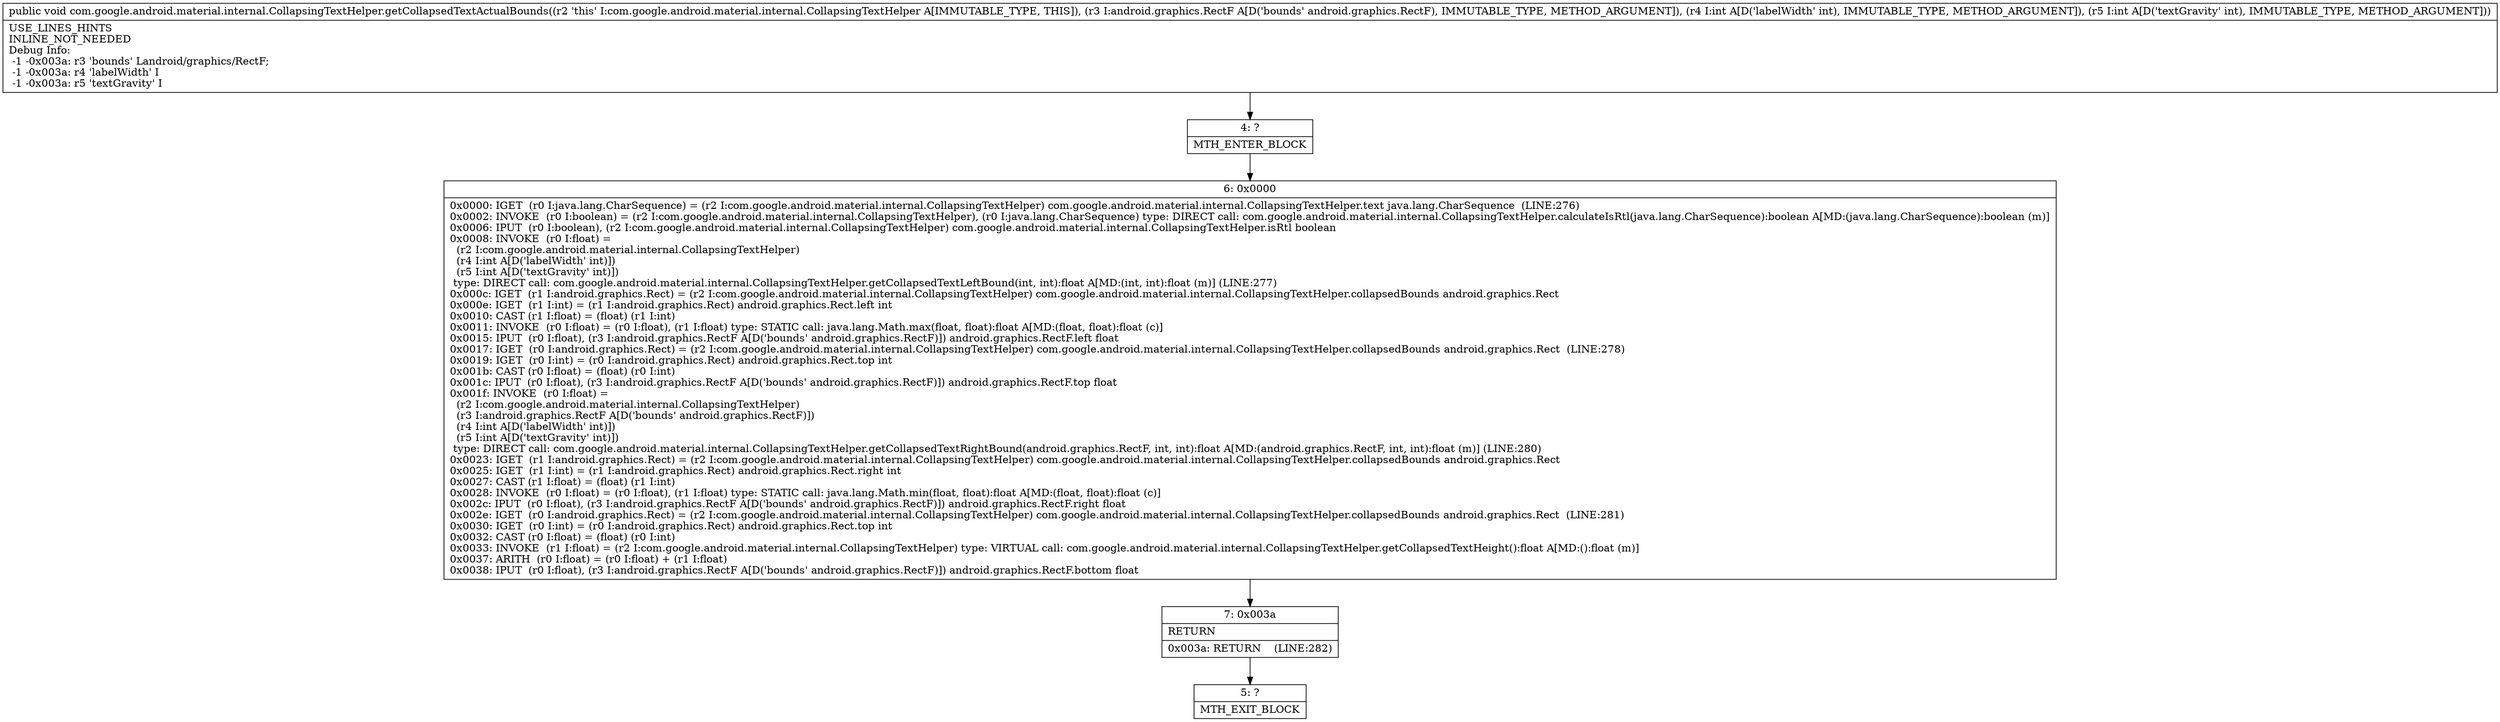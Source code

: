 digraph "CFG forcom.google.android.material.internal.CollapsingTextHelper.getCollapsedTextActualBounds(Landroid\/graphics\/RectF;II)V" {
Node_4 [shape=record,label="{4\:\ ?|MTH_ENTER_BLOCK\l}"];
Node_6 [shape=record,label="{6\:\ 0x0000|0x0000: IGET  (r0 I:java.lang.CharSequence) = (r2 I:com.google.android.material.internal.CollapsingTextHelper) com.google.android.material.internal.CollapsingTextHelper.text java.lang.CharSequence  (LINE:276)\l0x0002: INVOKE  (r0 I:boolean) = (r2 I:com.google.android.material.internal.CollapsingTextHelper), (r0 I:java.lang.CharSequence) type: DIRECT call: com.google.android.material.internal.CollapsingTextHelper.calculateIsRtl(java.lang.CharSequence):boolean A[MD:(java.lang.CharSequence):boolean (m)]\l0x0006: IPUT  (r0 I:boolean), (r2 I:com.google.android.material.internal.CollapsingTextHelper) com.google.android.material.internal.CollapsingTextHelper.isRtl boolean \l0x0008: INVOKE  (r0 I:float) = \l  (r2 I:com.google.android.material.internal.CollapsingTextHelper)\l  (r4 I:int A[D('labelWidth' int)])\l  (r5 I:int A[D('textGravity' int)])\l type: DIRECT call: com.google.android.material.internal.CollapsingTextHelper.getCollapsedTextLeftBound(int, int):float A[MD:(int, int):float (m)] (LINE:277)\l0x000c: IGET  (r1 I:android.graphics.Rect) = (r2 I:com.google.android.material.internal.CollapsingTextHelper) com.google.android.material.internal.CollapsingTextHelper.collapsedBounds android.graphics.Rect \l0x000e: IGET  (r1 I:int) = (r1 I:android.graphics.Rect) android.graphics.Rect.left int \l0x0010: CAST (r1 I:float) = (float) (r1 I:int) \l0x0011: INVOKE  (r0 I:float) = (r0 I:float), (r1 I:float) type: STATIC call: java.lang.Math.max(float, float):float A[MD:(float, float):float (c)]\l0x0015: IPUT  (r0 I:float), (r3 I:android.graphics.RectF A[D('bounds' android.graphics.RectF)]) android.graphics.RectF.left float \l0x0017: IGET  (r0 I:android.graphics.Rect) = (r2 I:com.google.android.material.internal.CollapsingTextHelper) com.google.android.material.internal.CollapsingTextHelper.collapsedBounds android.graphics.Rect  (LINE:278)\l0x0019: IGET  (r0 I:int) = (r0 I:android.graphics.Rect) android.graphics.Rect.top int \l0x001b: CAST (r0 I:float) = (float) (r0 I:int) \l0x001c: IPUT  (r0 I:float), (r3 I:android.graphics.RectF A[D('bounds' android.graphics.RectF)]) android.graphics.RectF.top float \l0x001f: INVOKE  (r0 I:float) = \l  (r2 I:com.google.android.material.internal.CollapsingTextHelper)\l  (r3 I:android.graphics.RectF A[D('bounds' android.graphics.RectF)])\l  (r4 I:int A[D('labelWidth' int)])\l  (r5 I:int A[D('textGravity' int)])\l type: DIRECT call: com.google.android.material.internal.CollapsingTextHelper.getCollapsedTextRightBound(android.graphics.RectF, int, int):float A[MD:(android.graphics.RectF, int, int):float (m)] (LINE:280)\l0x0023: IGET  (r1 I:android.graphics.Rect) = (r2 I:com.google.android.material.internal.CollapsingTextHelper) com.google.android.material.internal.CollapsingTextHelper.collapsedBounds android.graphics.Rect \l0x0025: IGET  (r1 I:int) = (r1 I:android.graphics.Rect) android.graphics.Rect.right int \l0x0027: CAST (r1 I:float) = (float) (r1 I:int) \l0x0028: INVOKE  (r0 I:float) = (r0 I:float), (r1 I:float) type: STATIC call: java.lang.Math.min(float, float):float A[MD:(float, float):float (c)]\l0x002c: IPUT  (r0 I:float), (r3 I:android.graphics.RectF A[D('bounds' android.graphics.RectF)]) android.graphics.RectF.right float \l0x002e: IGET  (r0 I:android.graphics.Rect) = (r2 I:com.google.android.material.internal.CollapsingTextHelper) com.google.android.material.internal.CollapsingTextHelper.collapsedBounds android.graphics.Rect  (LINE:281)\l0x0030: IGET  (r0 I:int) = (r0 I:android.graphics.Rect) android.graphics.Rect.top int \l0x0032: CAST (r0 I:float) = (float) (r0 I:int) \l0x0033: INVOKE  (r1 I:float) = (r2 I:com.google.android.material.internal.CollapsingTextHelper) type: VIRTUAL call: com.google.android.material.internal.CollapsingTextHelper.getCollapsedTextHeight():float A[MD:():float (m)]\l0x0037: ARITH  (r0 I:float) = (r0 I:float) + (r1 I:float) \l0x0038: IPUT  (r0 I:float), (r3 I:android.graphics.RectF A[D('bounds' android.graphics.RectF)]) android.graphics.RectF.bottom float \l}"];
Node_7 [shape=record,label="{7\:\ 0x003a|RETURN\l|0x003a: RETURN    (LINE:282)\l}"];
Node_5 [shape=record,label="{5\:\ ?|MTH_EXIT_BLOCK\l}"];
MethodNode[shape=record,label="{public void com.google.android.material.internal.CollapsingTextHelper.getCollapsedTextActualBounds((r2 'this' I:com.google.android.material.internal.CollapsingTextHelper A[IMMUTABLE_TYPE, THIS]), (r3 I:android.graphics.RectF A[D('bounds' android.graphics.RectF), IMMUTABLE_TYPE, METHOD_ARGUMENT]), (r4 I:int A[D('labelWidth' int), IMMUTABLE_TYPE, METHOD_ARGUMENT]), (r5 I:int A[D('textGravity' int), IMMUTABLE_TYPE, METHOD_ARGUMENT]))  | USE_LINES_HINTS\lINLINE_NOT_NEEDED\lDebug Info:\l  \-1 \-0x003a: r3 'bounds' Landroid\/graphics\/RectF;\l  \-1 \-0x003a: r4 'labelWidth' I\l  \-1 \-0x003a: r5 'textGravity' I\l}"];
MethodNode -> Node_4;Node_4 -> Node_6;
Node_6 -> Node_7;
Node_7 -> Node_5;
}


